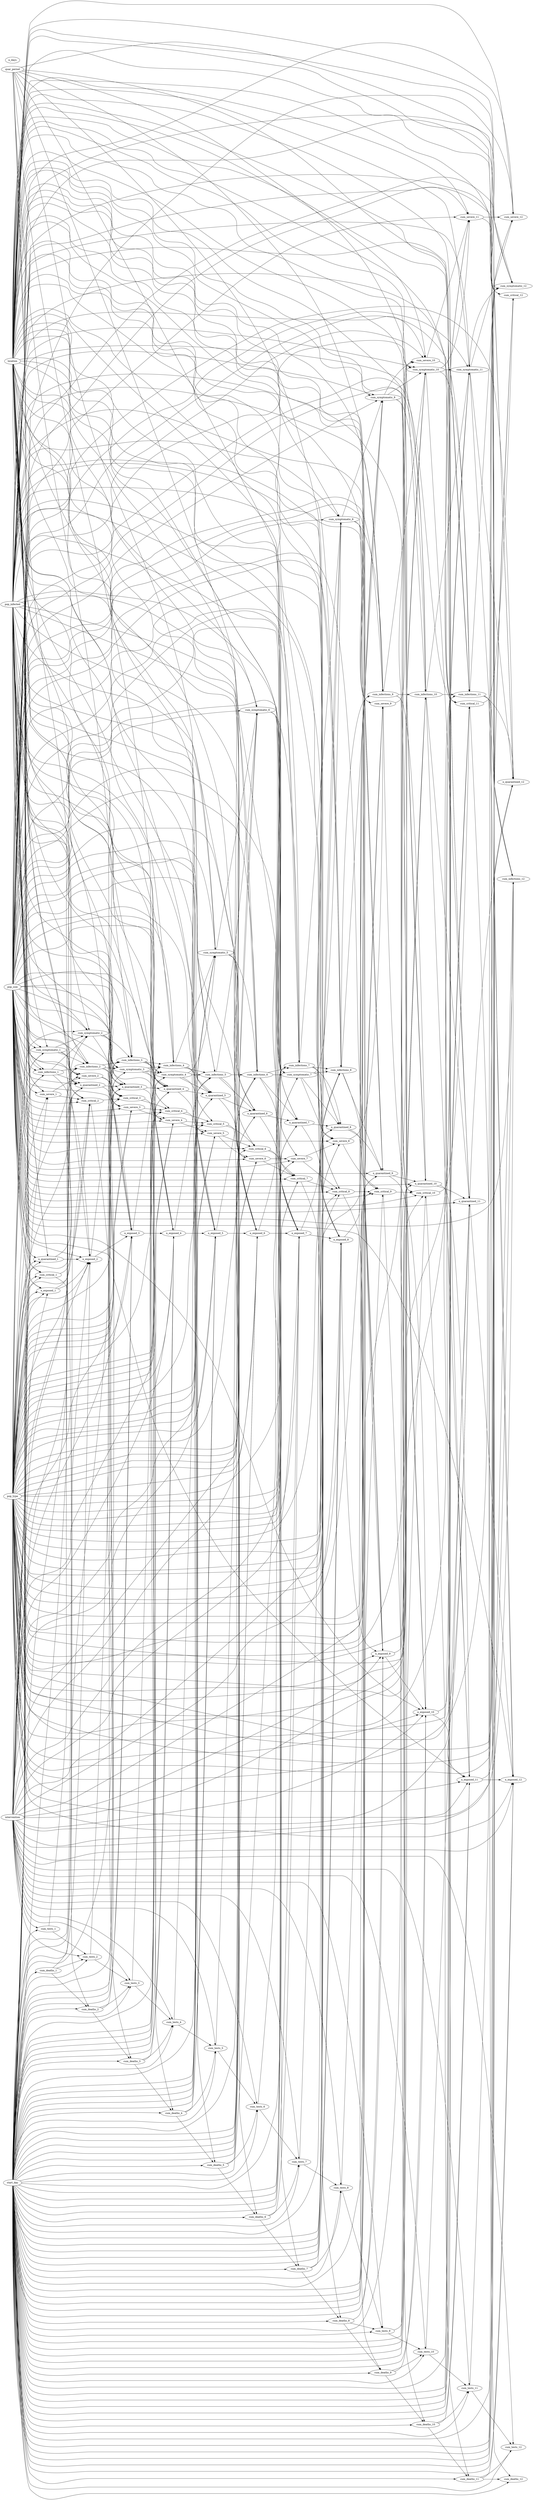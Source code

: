 digraph "" {
	graph [newrank=True,
		rankdir=LR
	];
	{
		graph [graph_name=cluster_inputs,
			label=inputs
		];
		quar_period;
		pop_type;
		pop_size;
		pop_infected;
		location;
		start_day;
		intervention;
		n_days;
	}
	{
		graph [graph_name=cluster_1,
			label=<t<sub>0</sub>>
		];
		n_quarantined_1;
		n_exposed_1;
		cum_infections_1;
		cum_symptomatic_1;
		cum_severe_1;
		cum_critical_1;
		cum_tests_1;
		cum_deaths_1;
	}
	{
		graph [graph_name=cluster_2,
			label=<t<sub>2</sub>>
		];
		cum_tests_2;
		n_quarantined_2;
		n_exposed_2;
		cum_infections_2;
		cum_symptomatic_2;
		cum_severe_2;
		cum_critical_2;
		cum_deaths_2;
	}
	{
		graph [graph_name=cluster_3,
			label=<t<sub>3</sub>>
		];
		cum_tests_3;
		n_quarantined_3;
		n_exposed_3;
		cum_infections_3;
		cum_symptomatic_3;
		cum_severe_3;
		cum_critical_3;
		cum_deaths_3;
	}
	{
		graph [graph_name=cluster_4,
			label=<t<sub>4</sub>>
		];
		cum_tests_4;
		n_quarantined_4;
		n_exposed_4;
		cum_infections_4;
		cum_symptomatic_4;
		cum_severe_4;
		cum_critical_4;
		cum_deaths_4;
	}
	{
		graph [graph_name=cluster_5,
			label=<t<sub>5</sub>>
		];
		cum_tests_5;
		n_quarantined_5;
		n_exposed_5;
		cum_infections_5;
		cum_symptomatic_5;
		cum_severe_5;
		cum_critical_5;
		cum_deaths_5;
	}
	{
		graph [graph_name=cluster_6,
			label=<t<sub>6</sub>>
		];
		cum_tests_6;
		n_quarantined_6;
		n_exposed_6;
		cum_infections_6;
		cum_symptomatic_6;
		cum_severe_6;
		cum_critical_6;
		cum_deaths_6;
	}
	{
		graph [graph_name=cluster_7,
			label=<t<sub>7</sub>>
		];
		cum_tests_7;
		n_quarantined_7;
		n_exposed_7;
		cum_infections_7;
		cum_symptomatic_7;
		cum_severe_7;
		cum_critical_7;
		cum_deaths_7;
	}
	{
		graph [graph_name=cluster_8,
			label=<t<sub>8</sub>>
		];
		cum_tests_8;
		n_quarantined_8;
		n_exposed_8;
		cum_infections_8;
		cum_symptomatic_8;
		cum_severe_8;
		cum_critical_8;
		cum_deaths_8;
	}
	{
		graph [graph_name=cluster_9,
			label=<t<sub>9</sub>>
		];
		cum_tests_9;
		n_quarantined_9;
		n_exposed_9;
		cum_infections_9;
		cum_symptomatic_9;
		cum_severe_9;
		cum_critical_9;
		cum_deaths_9;
	}
	{
		graph [graph_name=cluster_10,
			label=<t<sub>10</sub>>
		];
		cum_tests_10;
		n_quarantined_10;
		n_exposed_10;
		cum_infections_10;
		cum_symptomatic_10;
		cum_severe_10;
		cum_critical_10;
		cum_deaths_10;
	}
	{
		graph [graph_name=cluster_11,
			label=<t<sub>11</sub>>
		];
		cum_tests_11;
		n_quarantined_11;
		n_exposed_11;
		cum_infections_11;
		cum_symptomatic_11;
		cum_severe_11;
		cum_critical_11;
		cum_deaths_11;
	}
	{
		graph [graph_name=cluster_12,
			label=<t<sub>12</sub>>
		];
		cum_tests_12;
		n_quarantined_12;
		n_exposed_12;
		cum_infections_12;
		cum_symptomatic_12;
		cum_severe_12;
		cum_critical_12;
		cum_deaths_12;
	}
	quar_period -> n_quarantined_1;
	quar_period -> n_quarantined_2;
	quar_period -> n_quarantined_3;
	quar_period -> n_quarantined_4;
	quar_period -> n_quarantined_5;
	quar_period -> n_quarantined_6;
	quar_period -> n_quarantined_7;
	quar_period -> n_quarantined_8;
	quar_period -> n_quarantined_9;
	quar_period -> n_quarantined_10;
	quar_period -> n_quarantined_11;
	quar_period -> n_quarantined_12;
	n_quarantined_1 -> n_quarantined_2;
	n_quarantined_1 -> n_exposed_2;
	pop_type -> n_quarantined_1;
	pop_type -> n_exposed_1;
	pop_type -> cum_infections_1;
	pop_type -> cum_symptomatic_1;
	pop_type -> cum_severe_1;
	pop_type -> cum_critical_1;
	pop_type -> n_quarantined_2;
	pop_type -> n_exposed_2;
	pop_type -> cum_infections_2;
	pop_type -> cum_symptomatic_2;
	pop_type -> cum_severe_2;
	pop_type -> cum_critical_2;
	pop_type -> n_quarantined_3;
	pop_type -> n_exposed_3;
	pop_type -> cum_infections_3;
	pop_type -> cum_symptomatic_3;
	pop_type -> cum_severe_3;
	pop_type -> cum_critical_3;
	pop_type -> n_quarantined_4;
	pop_type -> n_exposed_4;
	pop_type -> cum_infections_4;
	pop_type -> cum_symptomatic_4;
	pop_type -> cum_severe_4;
	pop_type -> cum_critical_4;
	pop_type -> n_quarantined_5;
	pop_type -> n_exposed_5;
	pop_type -> cum_infections_5;
	pop_type -> cum_symptomatic_5;
	pop_type -> cum_severe_5;
	pop_type -> cum_critical_5;
	pop_type -> n_quarantined_6;
	pop_type -> n_exposed_6;
	pop_type -> cum_infections_6;
	pop_type -> cum_symptomatic_6;
	pop_type -> cum_severe_6;
	pop_type -> cum_critical_6;
	pop_type -> n_quarantined_7;
	pop_type -> n_exposed_7;
	pop_type -> cum_infections_7;
	pop_type -> cum_symptomatic_7;
	pop_type -> cum_severe_7;
	pop_type -> cum_critical_7;
	pop_type -> n_quarantined_8;
	pop_type -> n_exposed_8;
	pop_type -> cum_infections_8;
	pop_type -> cum_symptomatic_8;
	pop_type -> cum_severe_8;
	pop_type -> cum_critical_8;
	pop_type -> n_quarantined_9;
	pop_type -> n_exposed_9;
	pop_type -> cum_infections_9;
	pop_type -> cum_symptomatic_9;
	pop_type -> cum_severe_9;
	pop_type -> cum_critical_9;
	pop_type -> n_quarantined_10;
	pop_type -> n_exposed_10;
	pop_type -> cum_infections_10;
	pop_type -> cum_symptomatic_10;
	pop_type -> cum_severe_10;
	pop_type -> cum_critical_10;
	pop_type -> n_quarantined_11;
	pop_type -> n_exposed_11;
	pop_type -> cum_infections_11;
	pop_type -> cum_symptomatic_11;
	pop_type -> cum_severe_11;
	pop_type -> cum_critical_11;
	pop_type -> n_quarantined_12;
	pop_type -> n_exposed_12;
	pop_type -> cum_infections_12;
	pop_type -> cum_symptomatic_12;
	pop_type -> cum_severe_12;
	pop_type -> cum_critical_12;
	n_exposed_1 -> n_exposed_2;
	n_exposed_1 -> cum_infections_2;
	cum_infections_1 -> n_quarantined_2;
	cum_infections_1 -> n_exposed_2;
	cum_infections_1 -> cum_infections_2;
	cum_infections_1 -> cum_symptomatic_2;
	cum_symptomatic_1 -> n_quarantined_2;
	cum_symptomatic_1 -> cum_infections_2;
	cum_symptomatic_1 -> cum_symptomatic_2;
	cum_symptomatic_1 -> cum_severe_2;
	cum_severe_1 -> cum_severe_2;
	cum_severe_1 -> cum_critical_2;
	cum_critical_1 -> cum_critical_2;
	cum_critical_1 -> cum_deaths_2;
	pop_size -> n_quarantined_1;
	pop_size -> n_exposed_1;
	pop_size -> cum_infections_1;
	pop_size -> cum_symptomatic_1;
	pop_size -> cum_severe_1;
	pop_size -> cum_critical_1;
	pop_size -> n_quarantined_2;
	pop_size -> n_exposed_2;
	pop_size -> cum_infections_2;
	pop_size -> cum_symptomatic_2;
	pop_size -> cum_severe_2;
	pop_size -> cum_critical_2;
	pop_size -> n_quarantined_3;
	pop_size -> n_exposed_3;
	pop_size -> cum_infections_3;
	pop_size -> cum_symptomatic_3;
	pop_size -> cum_severe_3;
	pop_size -> cum_critical_3;
	pop_size -> n_quarantined_4;
	pop_size -> n_exposed_4;
	pop_size -> cum_infections_4;
	pop_size -> cum_symptomatic_4;
	pop_size -> cum_severe_4;
	pop_size -> cum_critical_4;
	pop_size -> n_quarantined_5;
	pop_size -> n_exposed_5;
	pop_size -> cum_infections_5;
	pop_size -> cum_symptomatic_5;
	pop_size -> cum_severe_5;
	pop_size -> cum_critical_5;
	pop_size -> n_quarantined_6;
	pop_size -> n_exposed_6;
	pop_size -> cum_infections_6;
	pop_size -> cum_symptomatic_6;
	pop_size -> cum_severe_6;
	pop_size -> cum_critical_6;
	pop_size -> n_quarantined_7;
	pop_size -> n_exposed_7;
	pop_size -> cum_infections_7;
	pop_size -> cum_symptomatic_7;
	pop_size -> cum_severe_7;
	pop_size -> cum_critical_7;
	pop_size -> n_quarantined_8;
	pop_size -> n_exposed_8;
	pop_size -> cum_infections_8;
	pop_size -> cum_symptomatic_8;
	pop_size -> cum_severe_8;
	pop_size -> cum_critical_8;
	pop_size -> n_quarantined_9;
	pop_size -> n_exposed_9;
	pop_size -> cum_infections_9;
	pop_size -> cum_symptomatic_9;
	pop_size -> cum_severe_9;
	pop_size -> cum_critical_9;
	pop_size -> n_quarantined_10;
	pop_size -> n_exposed_10;
	pop_size -> cum_infections_10;
	pop_size -> cum_symptomatic_10;
	pop_size -> cum_severe_10;
	pop_size -> cum_critical_10;
	pop_size -> n_quarantined_11;
	pop_size -> n_exposed_11;
	pop_size -> cum_infections_11;
	pop_size -> cum_symptomatic_11;
	pop_size -> cum_severe_11;
	pop_size -> cum_critical_11;
	pop_size -> n_quarantined_12;
	pop_size -> n_exposed_12;
	pop_size -> cum_infections_12;
	pop_size -> cum_symptomatic_12;
	pop_size -> cum_severe_12;
	pop_size -> cum_critical_12;
	pop_infected -> cum_infections_1;
	pop_infected -> cum_symptomatic_1;
	pop_infected -> cum_severe_1;
	pop_infected -> cum_critical_1;
	pop_infected -> cum_infections_2;
	pop_infected -> cum_symptomatic_2;
	pop_infected -> cum_severe_2;
	pop_infected -> cum_critical_2;
	pop_infected -> cum_infections_3;
	pop_infected -> cum_symptomatic_3;
	pop_infected -> cum_severe_3;
	pop_infected -> cum_critical_3;
	pop_infected -> cum_infections_4;
	pop_infected -> cum_symptomatic_4;
	pop_infected -> cum_severe_4;
	pop_infected -> cum_critical_4;
	pop_infected -> cum_infections_5;
	pop_infected -> cum_symptomatic_5;
	pop_infected -> cum_severe_5;
	pop_infected -> cum_critical_5;
	pop_infected -> cum_infections_6;
	pop_infected -> cum_symptomatic_6;
	pop_infected -> cum_severe_6;
	pop_infected -> cum_critical_6;
	pop_infected -> cum_infections_7;
	pop_infected -> cum_symptomatic_7;
	pop_infected -> cum_severe_7;
	pop_infected -> cum_critical_7;
	pop_infected -> cum_infections_8;
	pop_infected -> cum_symptomatic_8;
	pop_infected -> cum_severe_8;
	pop_infected -> cum_critical_8;
	pop_infected -> cum_infections_9;
	pop_infected -> cum_symptomatic_9;
	pop_infected -> cum_severe_9;
	pop_infected -> cum_critical_9;
	pop_infected -> cum_infections_10;
	pop_infected -> cum_symptomatic_10;
	pop_infected -> cum_severe_10;
	pop_infected -> cum_critical_10;
	pop_infected -> cum_infections_11;
	pop_infected -> cum_symptomatic_11;
	pop_infected -> cum_severe_11;
	pop_infected -> cum_critical_11;
	pop_infected -> cum_infections_12;
	pop_infected -> cum_symptomatic_12;
	pop_infected -> cum_severe_12;
	pop_infected -> cum_critical_12;
	location -> n_quarantined_1;
	location -> n_exposed_1;
	location -> cum_infections_1;
	location -> cum_symptomatic_1;
	location -> cum_severe_1;
	location -> cum_critical_1;
	location -> n_quarantined_2;
	location -> n_exposed_2;
	location -> cum_infections_2;
	location -> cum_symptomatic_2;
	location -> cum_severe_2;
	location -> cum_critical_2;
	location -> n_quarantined_3;
	location -> n_exposed_3;
	location -> cum_infections_3;
	location -> cum_symptomatic_3;
	location -> cum_severe_3;
	location -> cum_critical_3;
	location -> n_quarantined_4;
	location -> n_exposed_4;
	location -> cum_infections_4;
	location -> cum_symptomatic_4;
	location -> cum_severe_4;
	location -> cum_critical_4;
	location -> n_quarantined_5;
	location -> n_exposed_5;
	location -> cum_infections_5;
	location -> cum_symptomatic_5;
	location -> cum_severe_5;
	location -> cum_critical_5;
	location -> n_quarantined_6;
	location -> n_exposed_6;
	location -> cum_infections_6;
	location -> cum_symptomatic_6;
	location -> cum_severe_6;
	location -> cum_critical_6;
	location -> n_quarantined_7;
	location -> n_exposed_7;
	location -> cum_infections_7;
	location -> cum_symptomatic_7;
	location -> cum_severe_7;
	location -> cum_critical_7;
	location -> n_quarantined_8;
	location -> n_exposed_8;
	location -> cum_infections_8;
	location -> cum_symptomatic_8;
	location -> cum_severe_8;
	location -> cum_critical_8;
	location -> n_quarantined_9;
	location -> n_exposed_9;
	location -> cum_infections_9;
	location -> cum_symptomatic_9;
	location -> cum_severe_9;
	location -> cum_critical_9;
	location -> n_quarantined_10;
	location -> n_exposed_10;
	location -> cum_infections_10;
	location -> cum_symptomatic_10;
	location -> cum_severe_10;
	location -> cum_critical_10;
	location -> n_quarantined_11;
	location -> n_exposed_11;
	location -> cum_infections_11;
	location -> cum_symptomatic_11;
	location -> cum_severe_11;
	location -> cum_critical_11;
	location -> n_quarantined_12;
	location -> n_exposed_12;
	location -> cum_infections_12;
	location -> cum_symptomatic_12;
	location -> cum_severe_12;
	location -> cum_critical_12;
	start_day -> n_quarantined_1;
	start_day -> n_exposed_1;
	start_day -> cum_infections_1;
	start_day -> cum_symptomatic_1;
	start_day -> cum_severe_1;
	start_day -> cum_critical_1;
	start_day -> cum_tests_1;
	start_day -> cum_deaths_1;
	start_day -> cum_tests_2;
	start_day -> n_quarantined_2;
	start_day -> n_exposed_2;
	start_day -> cum_infections_2;
	start_day -> cum_symptomatic_2;
	start_day -> cum_severe_2;
	start_day -> cum_critical_2;
	start_day -> cum_deaths_2;
	start_day -> cum_tests_3;
	start_day -> n_quarantined_3;
	start_day -> n_exposed_3;
	start_day -> cum_infections_3;
	start_day -> cum_symptomatic_3;
	start_day -> cum_severe_3;
	start_day -> cum_critical_3;
	start_day -> cum_deaths_3;
	start_day -> cum_tests_4;
	start_day -> n_quarantined_4;
	start_day -> n_exposed_4;
	start_day -> cum_infections_4;
	start_day -> cum_symptomatic_4;
	start_day -> cum_severe_4;
	start_day -> cum_critical_4;
	start_day -> cum_deaths_4;
	start_day -> cum_tests_5;
	start_day -> n_quarantined_5;
	start_day -> n_exposed_5;
	start_day -> cum_infections_5;
	start_day -> cum_symptomatic_5;
	start_day -> cum_severe_5;
	start_day -> cum_critical_5;
	start_day -> cum_deaths_5;
	start_day -> cum_tests_6;
	start_day -> n_quarantined_6;
	start_day -> n_exposed_6;
	start_day -> cum_infections_6;
	start_day -> cum_symptomatic_6;
	start_day -> cum_severe_6;
	start_day -> cum_critical_6;
	start_day -> cum_deaths_6;
	start_day -> cum_tests_7;
	start_day -> n_quarantined_7;
	start_day -> n_exposed_7;
	start_day -> cum_infections_7;
	start_day -> cum_symptomatic_7;
	start_day -> cum_severe_7;
	start_day -> cum_critical_7;
	start_day -> cum_deaths_7;
	start_day -> cum_tests_8;
	start_day -> n_quarantined_8;
	start_day -> n_exposed_8;
	start_day -> cum_infections_8;
	start_day -> cum_symptomatic_8;
	start_day -> cum_severe_8;
	start_day -> cum_critical_8;
	start_day -> cum_deaths_8;
	start_day -> cum_tests_9;
	start_day -> n_quarantined_9;
	start_day -> n_exposed_9;
	start_day -> cum_infections_9;
	start_day -> cum_symptomatic_9;
	start_day -> cum_severe_9;
	start_day -> cum_critical_9;
	start_day -> cum_deaths_9;
	start_day -> cum_tests_10;
	start_day -> n_quarantined_10;
	start_day -> n_exposed_10;
	start_day -> cum_infections_10;
	start_day -> cum_symptomatic_10;
	start_day -> cum_severe_10;
	start_day -> cum_critical_10;
	start_day -> cum_deaths_10;
	start_day -> cum_tests_11;
	start_day -> n_quarantined_11;
	start_day -> n_exposed_11;
	start_day -> cum_infections_11;
	start_day -> cum_symptomatic_11;
	start_day -> cum_severe_11;
	start_day -> cum_critical_11;
	start_day -> cum_deaths_11;
	start_day -> cum_tests_12;
	start_day -> n_quarantined_12;
	start_day -> n_exposed_12;
	start_day -> cum_infections_12;
	start_day -> cum_symptomatic_12;
	start_day -> cum_severe_12;
	start_day -> cum_critical_12;
	start_day -> cum_deaths_12;
	cum_tests_1 -> cum_tests_2;
	cum_tests_1 -> n_quarantined_2;
	cum_deaths_1 -> cum_tests_2;
	cum_deaths_1 -> n_exposed_2;
	cum_deaths_1 -> cum_deaths_2;
	intervention -> n_quarantined_1;
	intervention -> n_exposed_1;
	intervention -> cum_tests_1;
	intervention -> cum_tests_2;
	intervention -> n_quarantined_2;
	intervention -> n_exposed_2;
	intervention -> cum_tests_3;
	intervention -> n_quarantined_3;
	intervention -> n_exposed_3;
	intervention -> cum_tests_4;
	intervention -> n_quarantined_4;
	intervention -> n_exposed_4;
	intervention -> cum_tests_5;
	intervention -> n_quarantined_5;
	intervention -> n_exposed_5;
	intervention -> cum_tests_6;
	intervention -> n_quarantined_6;
	intervention -> n_exposed_6;
	intervention -> cum_tests_7;
	intervention -> n_quarantined_7;
	intervention -> n_exposed_7;
	intervention -> cum_tests_8;
	intervention -> n_quarantined_8;
	intervention -> n_exposed_8;
	intervention -> cum_tests_9;
	intervention -> n_quarantined_9;
	intervention -> n_exposed_9;
	intervention -> cum_tests_10;
	intervention -> n_quarantined_10;
	intervention -> n_exposed_10;
	intervention -> cum_tests_11;
	intervention -> n_quarantined_11;
	intervention -> n_exposed_11;
	intervention -> cum_tests_12;
	intervention -> n_quarantined_12;
	intervention -> n_exposed_12;
	cum_tests_2 -> cum_tests_3;
	cum_tests_2 -> n_quarantined_3;
	n_quarantined_2 -> n_quarantined_3;
	n_quarantined_2 -> n_exposed_3;
	n_exposed_2 -> n_exposed_3;
	n_exposed_2 -> cum_infections_3;
	cum_infections_2 -> n_quarantined_3;
	cum_infections_2 -> n_exposed_3;
	cum_infections_2 -> cum_infections_3;
	cum_infections_2 -> cum_symptomatic_3;
	cum_symptomatic_2 -> n_quarantined_3;
	cum_symptomatic_2 -> cum_infections_3;
	cum_symptomatic_2 -> cum_symptomatic_3;
	cum_symptomatic_2 -> cum_severe_3;
	cum_severe_2 -> cum_severe_3;
	cum_severe_2 -> cum_critical_3;
	cum_critical_2 -> cum_critical_3;
	cum_critical_2 -> cum_deaths_3;
	cum_deaths_2 -> cum_tests_3;
	cum_deaths_2 -> n_exposed_3;
	cum_deaths_2 -> cum_deaths_3;
	cum_tests_3 -> cum_tests_4;
	cum_tests_3 -> n_quarantined_4;
	n_quarantined_3 -> n_quarantined_4;
	n_quarantined_3 -> n_exposed_4;
	n_exposed_3 -> n_exposed_4;
	n_exposed_3 -> cum_infections_4;
	cum_infections_3 -> n_quarantined_4;
	cum_infections_3 -> n_exposed_4;
	cum_infections_3 -> cum_infections_4;
	cum_infections_3 -> cum_symptomatic_4;
	cum_symptomatic_3 -> n_quarantined_4;
	cum_symptomatic_3 -> cum_infections_4;
	cum_symptomatic_3 -> cum_symptomatic_4;
	cum_symptomatic_3 -> cum_severe_4;
	cum_severe_3 -> cum_severe_4;
	cum_severe_3 -> cum_critical_4;
	cum_critical_3 -> cum_critical_4;
	cum_critical_3 -> cum_deaths_4;
	cum_deaths_3 -> cum_tests_4;
	cum_deaths_3 -> n_exposed_4;
	cum_deaths_3 -> cum_deaths_4;
	cum_tests_4 -> cum_tests_5;
	cum_tests_4 -> n_quarantined_5;
	n_quarantined_4 -> n_quarantined_5;
	n_quarantined_4 -> n_exposed_5;
	n_exposed_4 -> n_exposed_5;
	n_exposed_4 -> cum_infections_5;
	cum_infections_4 -> n_quarantined_5;
	cum_infections_4 -> n_exposed_5;
	cum_infections_4 -> cum_infections_5;
	cum_infections_4 -> cum_symptomatic_5;
	cum_symptomatic_4 -> n_quarantined_5;
	cum_symptomatic_4 -> cum_infections_5;
	cum_symptomatic_4 -> cum_symptomatic_5;
	cum_symptomatic_4 -> cum_severe_5;
	cum_severe_4 -> cum_severe_5;
	cum_severe_4 -> cum_critical_5;
	cum_critical_4 -> cum_critical_5;
	cum_critical_4 -> cum_deaths_5;
	cum_deaths_4 -> cum_tests_5;
	cum_deaths_4 -> n_exposed_5;
	cum_deaths_4 -> cum_deaths_5;
	cum_tests_5 -> cum_tests_6;
	cum_tests_5 -> n_quarantined_6;
	n_quarantined_5 -> n_quarantined_6;
	n_quarantined_5 -> n_exposed_6;
	n_exposed_5 -> n_exposed_6;
	n_exposed_5 -> cum_infections_6;
	cum_infections_5 -> n_quarantined_6;
	cum_infections_5 -> n_exposed_6;
	cum_infections_5 -> cum_infections_6;
	cum_infections_5 -> cum_symptomatic_6;
	cum_symptomatic_5 -> n_quarantined_6;
	cum_symptomatic_5 -> cum_infections_6;
	cum_symptomatic_5 -> cum_symptomatic_6;
	cum_symptomatic_5 -> cum_severe_6;
	cum_severe_5 -> cum_severe_6;
	cum_severe_5 -> cum_critical_6;
	cum_critical_5 -> cum_critical_6;
	cum_critical_5 -> cum_deaths_6;
	cum_deaths_5 -> cum_tests_6;
	cum_deaths_5 -> n_exposed_6;
	cum_deaths_5 -> cum_deaths_6;
	cum_tests_6 -> cum_tests_7;
	cum_tests_6 -> n_quarantined_7;
	n_quarantined_6 -> n_quarantined_7;
	n_quarantined_6 -> n_exposed_7;
	n_exposed_6 -> n_exposed_7;
	n_exposed_6 -> cum_infections_7;
	cum_infections_6 -> n_quarantined_7;
	cum_infections_6 -> n_exposed_7;
	cum_infections_6 -> cum_infections_7;
	cum_infections_6 -> cum_symptomatic_7;
	cum_symptomatic_6 -> n_quarantined_7;
	cum_symptomatic_6 -> cum_infections_7;
	cum_symptomatic_6 -> cum_symptomatic_7;
	cum_symptomatic_6 -> cum_severe_7;
	cum_severe_6 -> cum_severe_7;
	cum_severe_6 -> cum_critical_7;
	cum_critical_6 -> cum_critical_7;
	cum_critical_6 -> cum_deaths_7;
	cum_deaths_6 -> cum_tests_7;
	cum_deaths_6 -> n_exposed_7;
	cum_deaths_6 -> cum_deaths_7;
	cum_tests_7 -> cum_tests_8;
	cum_tests_7 -> n_quarantined_8;
	n_quarantined_7 -> n_quarantined_8;
	n_quarantined_7 -> n_exposed_8;
	n_exposed_7 -> n_exposed_8;
	n_exposed_7 -> cum_infections_8;
	cum_infections_7 -> n_quarantined_8;
	cum_infections_7 -> n_exposed_8;
	cum_infections_7 -> cum_infections_8;
	cum_infections_7 -> cum_symptomatic_8;
	cum_symptomatic_7 -> n_quarantined_8;
	cum_symptomatic_7 -> cum_infections_8;
	cum_symptomatic_7 -> cum_symptomatic_8;
	cum_symptomatic_7 -> cum_severe_8;
	cum_severe_7 -> cum_severe_8;
	cum_severe_7 -> cum_critical_8;
	cum_critical_7 -> cum_critical_8;
	cum_critical_7 -> cum_deaths_8;
	cum_deaths_7 -> cum_tests_8;
	cum_deaths_7 -> n_exposed_8;
	cum_deaths_7 -> cum_deaths_8;
	cum_tests_8 -> cum_tests_9;
	cum_tests_8 -> n_quarantined_9;
	n_quarantined_8 -> n_quarantined_9;
	n_quarantined_8 -> n_exposed_9;
	n_exposed_8 -> n_exposed_9;
	n_exposed_8 -> cum_infections_9;
	cum_infections_8 -> n_quarantined_9;
	cum_infections_8 -> n_exposed_9;
	cum_infections_8 -> cum_infections_9;
	cum_infections_8 -> cum_symptomatic_9;
	cum_symptomatic_8 -> n_quarantined_9;
	cum_symptomatic_8 -> cum_infections_9;
	cum_symptomatic_8 -> cum_symptomatic_9;
	cum_symptomatic_8 -> cum_severe_9;
	cum_severe_8 -> cum_severe_9;
	cum_severe_8 -> cum_critical_9;
	cum_critical_8 -> cum_critical_9;
	cum_critical_8 -> cum_deaths_9;
	cum_deaths_8 -> cum_tests_9;
	cum_deaths_8 -> n_exposed_9;
	cum_deaths_8 -> cum_deaths_9;
	cum_tests_9 -> cum_tests_10;
	cum_tests_9 -> n_quarantined_10;
	n_quarantined_9 -> n_quarantined_10;
	n_quarantined_9 -> n_exposed_10;
	n_exposed_9 -> n_exposed_10;
	n_exposed_9 -> cum_infections_10;
	cum_infections_9 -> n_quarantined_10;
	cum_infections_9 -> n_exposed_10;
	cum_infections_9 -> cum_infections_10;
	cum_infections_9 -> cum_symptomatic_10;
	cum_symptomatic_9 -> n_quarantined_10;
	cum_symptomatic_9 -> cum_infections_10;
	cum_symptomatic_9 -> cum_symptomatic_10;
	cum_symptomatic_9 -> cum_severe_10;
	cum_severe_9 -> cum_severe_10;
	cum_severe_9 -> cum_critical_10;
	cum_critical_9 -> cum_critical_10;
	cum_critical_9 -> cum_deaths_10;
	cum_deaths_9 -> cum_tests_10;
	cum_deaths_9 -> n_exposed_10;
	cum_deaths_9 -> cum_deaths_10;
	cum_tests_10 -> cum_tests_11;
	cum_tests_10 -> n_quarantined_11;
	n_quarantined_10 -> n_quarantined_11;
	n_quarantined_10 -> n_exposed_11;
	n_exposed_10 -> n_exposed_11;
	n_exposed_10 -> cum_infections_11;
	cum_infections_10 -> n_quarantined_11;
	cum_infections_10 -> n_exposed_11;
	cum_infections_10 -> cum_infections_11;
	cum_infections_10 -> cum_symptomatic_11;
	cum_symptomatic_10 -> n_quarantined_11;
	cum_symptomatic_10 -> cum_infections_11;
	cum_symptomatic_10 -> cum_symptomatic_11;
	cum_symptomatic_10 -> cum_severe_11;
	cum_severe_10 -> cum_severe_11;
	cum_severe_10 -> cum_critical_11;
	cum_critical_10 -> cum_critical_11;
	cum_critical_10 -> cum_deaths_11;
	cum_deaths_10 -> cum_tests_11;
	cum_deaths_10 -> n_exposed_11;
	cum_deaths_10 -> cum_deaths_11;
	cum_tests_11 -> cum_tests_12;
	cum_tests_11 -> n_quarantined_12;
	n_quarantined_11 -> n_quarantined_12;
	n_quarantined_11 -> n_exposed_12;
	n_exposed_11 -> n_exposed_12;
	n_exposed_11 -> cum_infections_12;
	cum_infections_11 -> n_quarantined_12;
	cum_infections_11 -> n_exposed_12;
	cum_infections_11 -> cum_infections_12;
	cum_infections_11 -> cum_symptomatic_12;
	cum_symptomatic_11 -> n_quarantined_12;
	cum_symptomatic_11 -> cum_infections_12;
	cum_symptomatic_11 -> cum_symptomatic_12;
	cum_symptomatic_11 -> cum_severe_12;
	cum_severe_11 -> cum_severe_12;
	cum_severe_11 -> cum_critical_12;
	cum_critical_11 -> cum_critical_12;
	cum_critical_11 -> cum_deaths_12;
	cum_deaths_11 -> cum_tests_12;
	cum_deaths_11 -> n_exposed_12;
	cum_deaths_11 -> cum_deaths_12;
}
